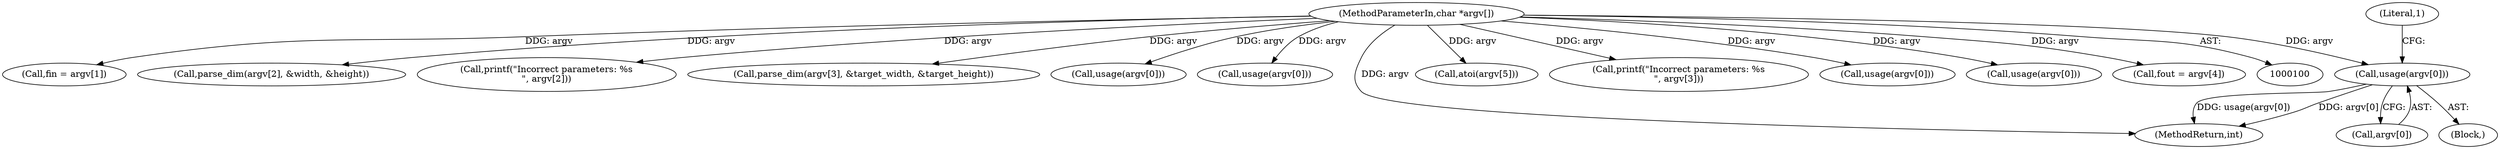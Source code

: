 digraph "0_Android_5a9753fca56f0eeb9f61e342b2fccffc364f9426_4@pointer" {
"1000200" [label="(Call,usage(argv[0]))"];
"1000102" [label="(MethodParameterIn,char *argv[])"];
"1000133" [label="(Call,fin = argv[1])"];
"1000145" [label="(Call,parse_dim(argv[2], &width, &height))"];
"1000200" [label="(Call,usage(argv[0]))"];
"1000154" [label="(Call,printf(\"Incorrect parameters: %s\n\", argv[2]))"];
"1000167" [label="(Call,parse_dim(argv[3], &target_width, &target_height))"];
"1000127" [label="(Call,usage(argv[0]))"];
"1000219" [label="(Call,usage(argv[0]))"];
"1000381" [label="(MethodReturn,int)"];
"1000205" [label="(Literal,1)"];
"1000231" [label="(Call,atoi(argv[5]))"];
"1000102" [label="(MethodParameterIn,char *argv[])"];
"1000176" [label="(Call,printf(\"Incorrect parameters: %s\n\", argv[3]))"];
"1000181" [label="(Call,usage(argv[0]))"];
"1000159" [label="(Call,usage(argv[0]))"];
"1000138" [label="(Call,fout = argv[4])"];
"1000201" [label="(Call,argv[0])"];
"1000196" [label="(Block,)"];
"1000200" -> "1000196"  [label="AST: "];
"1000200" -> "1000201"  [label="CFG: "];
"1000201" -> "1000200"  [label="AST: "];
"1000205" -> "1000200"  [label="CFG: "];
"1000200" -> "1000381"  [label="DDG: argv[0]"];
"1000200" -> "1000381"  [label="DDG: usage(argv[0])"];
"1000102" -> "1000200"  [label="DDG: argv"];
"1000102" -> "1000100"  [label="AST: "];
"1000102" -> "1000381"  [label="DDG: argv"];
"1000102" -> "1000127"  [label="DDG: argv"];
"1000102" -> "1000133"  [label="DDG: argv"];
"1000102" -> "1000138"  [label="DDG: argv"];
"1000102" -> "1000145"  [label="DDG: argv"];
"1000102" -> "1000154"  [label="DDG: argv"];
"1000102" -> "1000159"  [label="DDG: argv"];
"1000102" -> "1000167"  [label="DDG: argv"];
"1000102" -> "1000176"  [label="DDG: argv"];
"1000102" -> "1000181"  [label="DDG: argv"];
"1000102" -> "1000219"  [label="DDG: argv"];
"1000102" -> "1000231"  [label="DDG: argv"];
}
